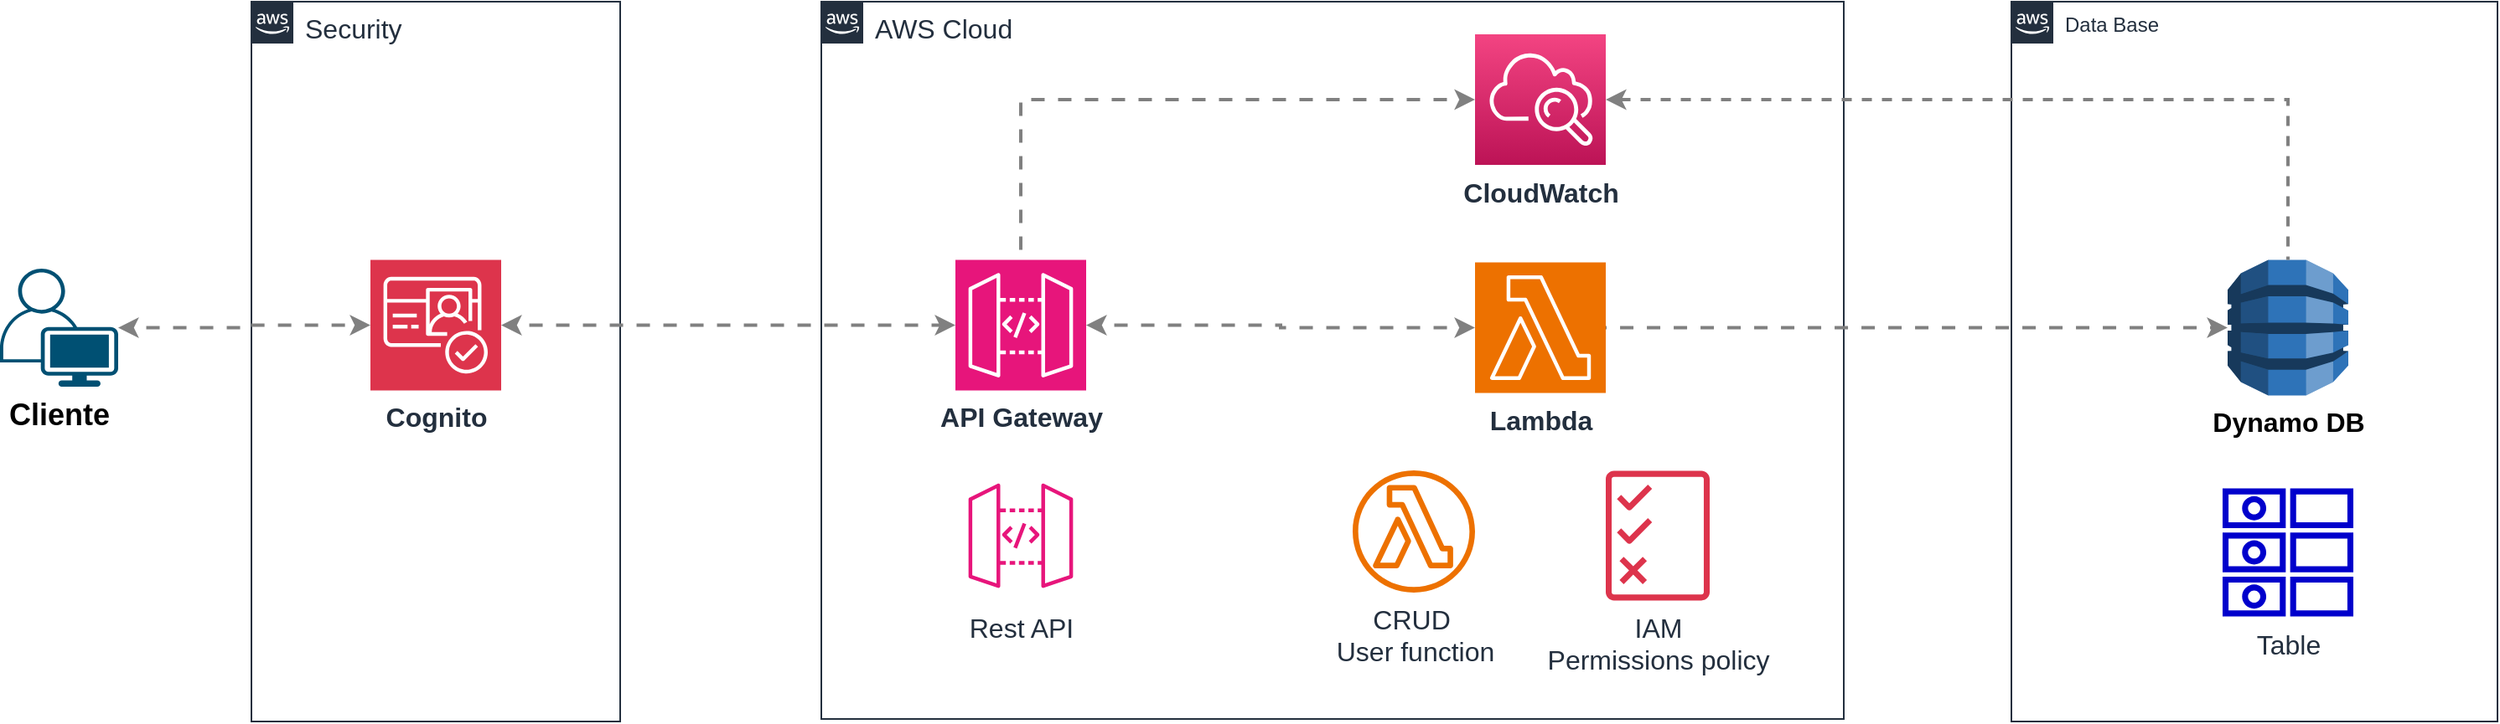 <mxfile version="24.7.7">
  <diagram id="Ht1M8jgEwFfnCIfOTk4-" name="Page-1">
    <mxGraphModel dx="4025" dy="1702" grid="1" gridSize="10" guides="1" tooltips="1" connect="1" arrows="1" fold="1" page="1" pageScale="1" pageWidth="1169" pageHeight="827" math="0" shadow="0">
      <root>
        <mxCell id="0" />
        <mxCell id="1" parent="0" />
        <mxCell id="UEzPUAAOIrF-is8g5C7q-175" value="&lt;font style=&quot;font-size: 16px;&quot;&gt;AWS Cloud&lt;/font&gt;" style="points=[[0,0],[0.25,0],[0.5,0],[0.75,0],[1,0],[1,0.25],[1,0.5],[1,0.75],[1,1],[0.75,1],[0.5,1],[0.25,1],[0,1],[0,0.75],[0,0.5],[0,0.25]];outlineConnect=0;gradientColor=none;html=1;whiteSpace=wrap;fontSize=12;fontStyle=0;shape=mxgraph.aws4.group;grIcon=mxgraph.aws4.group_aws_cloud_alt;strokeColor=#232F3E;fillColor=none;verticalAlign=top;align=left;spacingLeft=30;fontColor=#232F3E;dashed=0;labelBackgroundColor=#ffffff;container=1;pointerEvents=0;collapsible=0;recursiveResize=0;" parent="1" vertex="1">
          <mxGeometry x="-1790" y="-780" width="610" height="428.5" as="geometry" />
        </mxCell>
        <mxCell id="46HvSfPG__gokCE_OxBl-6" value="&lt;font style=&quot;font-size: 16px;&quot;&gt;CRUD&amp;nbsp;&lt;/font&gt;&lt;div&gt;&lt;font style=&quot;font-size: 16px;&quot;&gt;User function&lt;/font&gt;&lt;/div&gt;" style="sketch=0;outlineConnect=0;fontColor=#232F3E;gradientColor=none;fillColor=#ED7100;strokeColor=none;dashed=0;verticalLabelPosition=bottom;verticalAlign=top;align=center;html=1;fontSize=12;fontStyle=0;aspect=fixed;pointerEvents=1;shape=mxgraph.aws4.lambda_function;" vertex="1" parent="UEzPUAAOIrF-is8g5C7q-175">
          <mxGeometry x="317" y="280" width="73" height="73" as="geometry" />
        </mxCell>
        <mxCell id="46HvSfPG__gokCE_OxBl-3" value="&lt;font style=&quot;font-size: 16px;&quot;&gt;&lt;b&gt;API Gateway&lt;/b&gt;&lt;/font&gt;" style="sketch=0;points=[[0,0,0],[0.25,0,0],[0.5,0,0],[0.75,0,0],[1,0,0],[0,1,0],[0.25,1,0],[0.5,1,0],[0.75,1,0],[1,1,0],[0,0.25,0],[0,0.5,0],[0,0.75,0],[1,0.25,0],[1,0.5,0],[1,0.75,0]];outlineConnect=0;fontColor=#232F3E;fillColor=#E7157B;strokeColor=#ffffff;dashed=0;verticalLabelPosition=bottom;verticalAlign=top;align=center;html=1;fontSize=12;fontStyle=0;aspect=fixed;shape=mxgraph.aws4.resourceIcon;resIcon=mxgraph.aws4.api_gateway;" vertex="1" parent="UEzPUAAOIrF-is8g5C7q-175">
          <mxGeometry x="80" y="154.25" width="78" height="78" as="geometry" />
        </mxCell>
        <mxCell id="46HvSfPG__gokCE_OxBl-25" style="edgeStyle=orthogonalEdgeStyle;rounded=0;orthogonalLoop=1;jettySize=auto;html=1;entryX=0;entryY=0.5;entryDx=0;entryDy=0;entryPerimeter=0;strokeWidth=2;strokeColor=#808080;startArrow=classic;startFill=1;exitX=1;exitY=0.5;exitDx=0;exitDy=0;exitPerimeter=0;flowAnimation=1;" edge="1" parent="UEzPUAAOIrF-is8g5C7q-175" source="46HvSfPG__gokCE_OxBl-3" target="46HvSfPG__gokCE_OxBl-4">
          <mxGeometry relative="1" as="geometry">
            <mxPoint x="248" y="205" as="sourcePoint" />
            <mxPoint x="330" y="205" as="targetPoint" />
          </mxGeometry>
        </mxCell>
        <mxCell id="UEzPUAAOIrF-is8g5C7q-180" value="&lt;font style=&quot;font-size: 16px;&quot;&gt;&lt;b&gt;CloudWatch&lt;/b&gt;&lt;/font&gt;" style="outlineConnect=0;fontColor=#232F3E;gradientColor=#F34482;gradientDirection=north;fillColor=#BC1356;strokeColor=#ffffff;dashed=0;verticalLabelPosition=bottom;verticalAlign=top;align=center;html=1;fontSize=12;fontStyle=0;aspect=fixed;shape=mxgraph.aws4.resourceIcon;resIcon=mxgraph.aws4.cloudwatch;labelBackgroundColor=#ffffff;" parent="UEzPUAAOIrF-is8g5C7q-175" vertex="1">
          <mxGeometry x="390" y="19.5" width="78" height="78" as="geometry" />
        </mxCell>
        <mxCell id="46HvSfPG__gokCE_OxBl-28" style="edgeStyle=orthogonalEdgeStyle;rounded=0;orthogonalLoop=1;jettySize=auto;html=1;strokeWidth=2;strokeColor=#808080;startArrow=classic;startFill=1;endArrow=none;endFill=0;flowAnimation=1;" edge="1" parent="UEzPUAAOIrF-is8g5C7q-175" source="UEzPUAAOIrF-is8g5C7q-180" target="46HvSfPG__gokCE_OxBl-3">
          <mxGeometry relative="1" as="geometry">
            <mxPoint x="248" y="205" as="sourcePoint" />
            <mxPoint x="330" y="205" as="targetPoint" />
          </mxGeometry>
        </mxCell>
        <mxCell id="46HvSfPG__gokCE_OxBl-7" value="&lt;font style=&quot;font-size: 16px;&quot;&gt;IAM&lt;/font&gt;&lt;div&gt;&lt;font style=&quot;font-size: 16px;&quot;&gt;Permissions policy&lt;/font&gt;&lt;/div&gt;" style="sketch=0;outlineConnect=0;fontColor=#232F3E;gradientColor=none;fillColor=#DD344C;strokeColor=none;dashed=0;verticalLabelPosition=bottom;verticalAlign=top;align=center;html=1;fontSize=12;fontStyle=0;aspect=fixed;pointerEvents=1;shape=mxgraph.aws4.permissions;" vertex="1" parent="UEzPUAAOIrF-is8g5C7q-175">
          <mxGeometry x="468" y="280" width="62" height="78" as="geometry" />
        </mxCell>
        <mxCell id="46HvSfPG__gokCE_OxBl-9" value="&lt;font style=&quot;font-size: 16px;&quot;&gt;Rest API&lt;/font&gt;" style="sketch=0;points=[[0,0,0],[0.25,0,0],[0.5,0,0],[0.75,0,0],[1,0,0],[0,1,0],[0.25,1,0],[0.5,1,0],[0.75,1,0],[1,1,0],[0,0.25,0],[0,0.5,0],[0,0.75,0],[1,0.25,0],[1,0.5,0],[1,0.75,0]];outlineConnect=0;fontColor=#232F3E;fillColor=#ffffff;strokeColor=#E7157B;dashed=0;verticalLabelPosition=bottom;verticalAlign=top;align=center;html=1;fontSize=12;fontStyle=0;aspect=fixed;shape=mxgraph.aws4.resourceIcon;resIcon=mxgraph.aws4.api_gateway;" vertex="1" parent="UEzPUAAOIrF-is8g5C7q-175">
          <mxGeometry x="80" y="280" width="78" height="78" as="geometry" />
        </mxCell>
        <mxCell id="46HvSfPG__gokCE_OxBl-4" value="&lt;font style=&quot;font-size: 16px;&quot;&gt;&lt;b&gt;Lambda&lt;/b&gt;&lt;/font&gt;" style="sketch=0;points=[[0,0,0],[0.25,0,0],[0.5,0,0],[0.75,0,0],[1,0,0],[0,1,0],[0.25,1,0],[0.5,1,0],[0.75,1,0],[1,1,0],[0,0.25,0],[0,0.5,0],[0,0.75,0],[1,0.25,0],[1,0.5,0],[1,0.75,0]];outlineConnect=0;fontColor=#232F3E;fillColor=#ED7100;strokeColor=#ffffff;dashed=0;verticalLabelPosition=bottom;verticalAlign=top;align=center;html=1;fontSize=12;fontStyle=0;aspect=fixed;shape=mxgraph.aws4.resourceIcon;resIcon=mxgraph.aws4.lambda;" vertex="1" parent="UEzPUAAOIrF-is8g5C7q-175">
          <mxGeometry x="390" y="155.75" width="78" height="78" as="geometry" />
        </mxCell>
        <mxCell id="46HvSfPG__gokCE_OxBl-30" value="&lt;font style=&quot;font-size: 16px;&quot;&gt;Security&lt;/font&gt;" style="points=[[0,0],[0.25,0],[0.5,0],[0.75,0],[1,0],[1,0.25],[1,0.5],[1,0.75],[1,1],[0.75,1],[0.5,1],[0.25,1],[0,1],[0,0.75],[0,0.5],[0,0.25]];outlineConnect=0;gradientColor=none;html=1;whiteSpace=wrap;fontSize=12;fontStyle=0;shape=mxgraph.aws4.group;grIcon=mxgraph.aws4.group_aws_cloud_alt;strokeColor=#232F3E;fillColor=none;verticalAlign=top;align=left;spacingLeft=30;fontColor=#232F3E;labelBackgroundColor=#ffffff;container=1;pointerEvents=0;collapsible=0;recursiveResize=0;" vertex="1" parent="1">
          <mxGeometry x="-2130" y="-780" width="220" height="430" as="geometry" />
        </mxCell>
        <mxCell id="46HvSfPG__gokCE_OxBl-2" value="&lt;font style=&quot;font-size: 16px;&quot;&gt;&lt;b&gt;Cognito&lt;/b&gt;&lt;/font&gt;" style="sketch=0;points=[[0,0,0],[0.25,0,0],[0.5,0,0],[0.75,0,0],[1,0,0],[0,1,0],[0.25,1,0],[0.5,1,0],[0.75,1,0],[1,1,0],[0,0.25,0],[0,0.5,0],[0,0.75,0],[1,0.25,0],[1,0.5,0],[1,0.75,0]];outlineConnect=0;fontColor=#232F3E;fillColor=#DD344C;strokeColor=#ffffff;dashed=0;verticalLabelPosition=bottom;verticalAlign=top;align=center;html=1;fontSize=12;fontStyle=0;aspect=fixed;shape=mxgraph.aws4.resourceIcon;resIcon=mxgraph.aws4.cognito;" vertex="1" parent="46HvSfPG__gokCE_OxBl-30">
          <mxGeometry x="71" y="154.25" width="78" height="78" as="geometry" />
        </mxCell>
        <mxCell id="46HvSfPG__gokCE_OxBl-1" value="&lt;font style=&quot;font-size: 18px;&quot;&gt;&lt;b&gt;Cliente&lt;/b&gt;&lt;/font&gt;" style="points=[[0.35,0,0],[0.98,0.51,0],[1,0.71,0],[0.67,1,0],[0,0.795,0],[0,0.65,0]];verticalLabelPosition=bottom;sketch=0;html=1;verticalAlign=top;aspect=fixed;align=center;pointerEvents=1;shape=mxgraph.cisco19.user;fillColor=#005073;strokeColor=none;" vertex="1" parent="1">
          <mxGeometry x="-2280" y="-620.5" width="70.5" height="70.5" as="geometry" />
        </mxCell>
        <mxCell id="46HvSfPG__gokCE_OxBl-19" style="edgeStyle=orthogonalEdgeStyle;rounded=0;orthogonalLoop=1;jettySize=auto;html=1;entryX=0;entryY=0.5;entryDx=0;entryDy=0;entryPerimeter=0;strokeWidth=2;strokeColor=#808080;startArrow=classic;startFill=1;flowAnimation=1;" edge="1" parent="1" source="46HvSfPG__gokCE_OxBl-1" target="46HvSfPG__gokCE_OxBl-2">
          <mxGeometry relative="1" as="geometry" />
        </mxCell>
        <mxCell id="46HvSfPG__gokCE_OxBl-21" style="edgeStyle=orthogonalEdgeStyle;rounded=0;orthogonalLoop=1;jettySize=auto;html=1;entryX=0;entryY=0.5;entryDx=0;entryDy=0;entryPerimeter=0;strokeWidth=2;strokeColor=#808080;startArrow=classic;startFill=1;flowAnimation=1;" edge="1" parent="1" source="46HvSfPG__gokCE_OxBl-2" target="46HvSfPG__gokCE_OxBl-3">
          <mxGeometry relative="1" as="geometry">
            <mxPoint x="-1580" y="-589.5" as="sourcePoint" />
            <mxPoint x="-1510" y="-589.5" as="targetPoint" />
          </mxGeometry>
        </mxCell>
        <mxCell id="46HvSfPG__gokCE_OxBl-35" value="Data Base" style="points=[[0,0],[0.25,0],[0.5,0],[0.75,0],[1,0],[1,0.25],[1,0.5],[1,0.75],[1,1],[0.75,1],[0.5,1],[0.25,1],[0,1],[0,0.75],[0,0.5],[0,0.25]];outlineConnect=0;gradientColor=none;html=1;whiteSpace=wrap;fontSize=12;fontStyle=0;shape=mxgraph.aws4.group;grIcon=mxgraph.aws4.group_aws_cloud_alt;strokeColor=#232F3E;fillColor=none;verticalAlign=top;align=left;spacingLeft=30;fontColor=#232F3E;dashed=0;labelBackgroundColor=#ffffff;container=1;pointerEvents=0;collapsible=0;recursiveResize=0;" vertex="1" parent="1">
          <mxGeometry x="-1080" y="-780" width="290" height="430" as="geometry" />
        </mxCell>
        <mxCell id="46HvSfPG__gokCE_OxBl-8" value="&lt;font style=&quot;font-size: 16px;&quot;&gt;Table&lt;/font&gt;" style="sketch=0;outlineConnect=0;fontColor=#232F3E;gradientColor=none;fillColor=#0000CC;strokeColor=none;dashed=0;verticalLabelPosition=bottom;verticalAlign=top;align=center;html=1;fontSize=12;fontStyle=0;aspect=fixed;pointerEvents=1;shape=mxgraph.aws4.attributes;" vertex="1" parent="46HvSfPG__gokCE_OxBl-35">
          <mxGeometry x="126" y="290" width="78" height="78" as="geometry" />
        </mxCell>
        <mxCell id="46HvSfPG__gokCE_OxBl-5" value="&lt;font style=&quot;font-size: 16px;&quot;&gt;&lt;b&gt;Dynamo DB&lt;/b&gt;&lt;/font&gt;" style="outlineConnect=0;dashed=0;verticalLabelPosition=bottom;verticalAlign=top;align=center;html=1;shape=mxgraph.aws3.dynamo_db;fillColor=#2E73B8;gradientColor=none;" vertex="1" parent="1">
          <mxGeometry x="-951" y="-625.75" width="72" height="81" as="geometry" />
        </mxCell>
        <mxCell id="46HvSfPG__gokCE_OxBl-29" style="edgeStyle=orthogonalEdgeStyle;rounded=0;orthogonalLoop=1;jettySize=auto;html=1;strokeWidth=2;strokeColor=#808080;startArrow=classic;startFill=1;endArrow=none;endFill=0;dashed=1;flowAnimation=1;" edge="1" parent="1" source="UEzPUAAOIrF-is8g5C7q-180" target="46HvSfPG__gokCE_OxBl-5">
          <mxGeometry relative="1" as="geometry">
            <mxPoint x="-1350" y="-711" as="sourcePoint" />
            <mxPoint x="-1451" y="-614" as="targetPoint" />
          </mxGeometry>
        </mxCell>
        <mxCell id="46HvSfPG__gokCE_OxBl-40" value="" style="edgeStyle=orthogonalEdgeStyle;rounded=0;orthogonalLoop=1;jettySize=auto;html=1;entryX=0;entryY=0.5;entryDx=0;entryDy=0;entryPerimeter=0;exitX=1;exitY=0.5;exitDx=0;exitDy=0;exitPerimeter=0;strokeWidth=2;strokeColor=#808080;flowAnimation=1;" edge="1" parent="1" source="46HvSfPG__gokCE_OxBl-4" target="46HvSfPG__gokCE_OxBl-5">
          <mxGeometry relative="1" as="geometry">
            <mxPoint x="-1460" y="-575" as="targetPoint" />
            <mxPoint x="-1602" y="-575" as="sourcePoint" />
          </mxGeometry>
        </mxCell>
      </root>
    </mxGraphModel>
  </diagram>
</mxfile>
